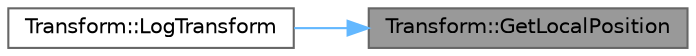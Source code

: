 digraph "Transform::GetLocalPosition"
{
 // LATEX_PDF_SIZE
  bgcolor="transparent";
  edge [fontname=Helvetica,fontsize=10,labelfontname=Helvetica,labelfontsize=10];
  node [fontname=Helvetica,fontsize=10,shape=box,height=0.2,width=0.4];
  rankdir="RL";
  Node1 [label="Transform::GetLocalPosition",height=0.2,width=0.4,color="gray40", fillcolor="grey60", style="filled", fontcolor="black",tooltip="Gets the position of this transform relative to its parent"];
  Node1 -> Node2 [dir="back",color="steelblue1",style="solid"];
  Node2 [label="Transform::LogTransform",height=0.2,width=0.4,color="grey40", fillcolor="white", style="filled",URL="$class_transform.html#ac9c40f5472213803d5143a0fa0338c32",tooltip="Output the values of matrix"];
}
